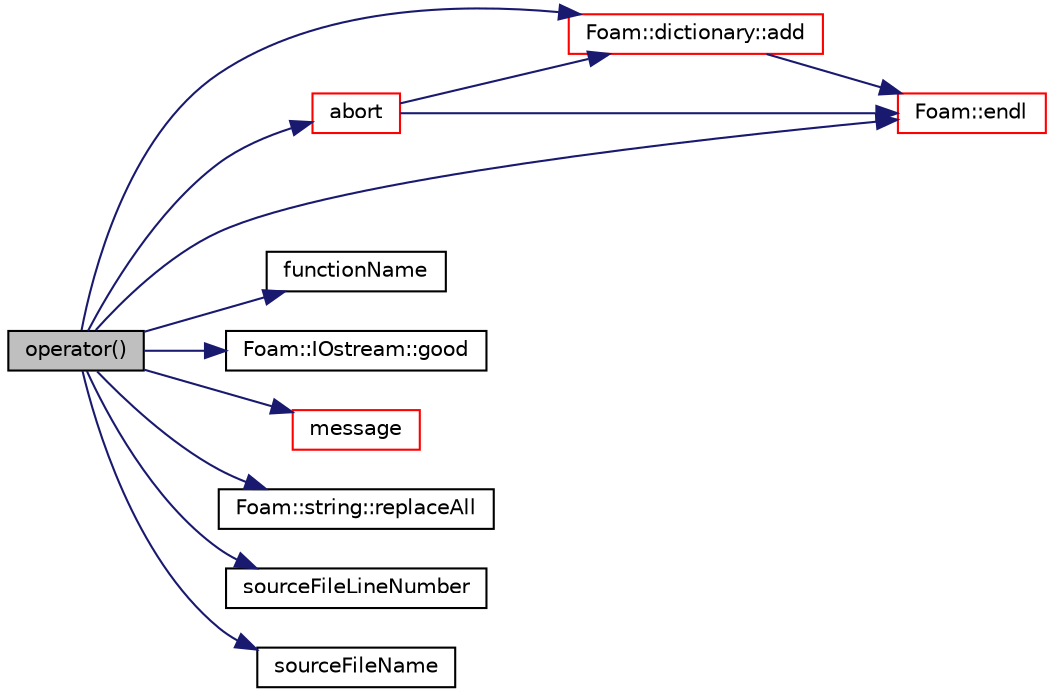 digraph "operator()"
{
  bgcolor="transparent";
  edge [fontname="Helvetica",fontsize="10",labelfontname="Helvetica",labelfontsize="10"];
  node [fontname="Helvetica",fontsize="10",shape=record];
  rankdir="LR";
  Node1 [label="operator()",height=0.2,width=0.4,color="black", fillcolor="grey75", style="filled", fontcolor="black"];
  Node1 -> Node2 [color="midnightblue",fontsize="10",style="solid",fontname="Helvetica"];
  Node2 [label="abort",height=0.2,width=0.4,color="red",URL="$a00684.html#ac54f53dc342019e8db34f4aa581a5792",tooltip="Abort : used to stop code for fatal errors. "];
  Node2 -> Node3 [color="midnightblue",fontsize="10",style="solid",fontname="Helvetica"];
  Node3 [label="Foam::dictionary::add",height=0.2,width=0.4,color="red",URL="$a00530.html#ac2ddcab42322c8d8af5e5830ab4d431b",tooltip="Add a new entry. "];
  Node3 -> Node4 [color="midnightblue",fontsize="10",style="solid",fontname="Helvetica"];
  Node4 [label="Foam::endl",height=0.2,width=0.4,color="red",URL="$a10974.html#a2db8fe02a0d3909e9351bb4275b23ce4",tooltip="Add newline and flush stream. "];
  Node2 -> Node4 [color="midnightblue",fontsize="10",style="solid",fontname="Helvetica"];
  Node1 -> Node3 [color="midnightblue",fontsize="10",style="solid",fontname="Helvetica"];
  Node1 -> Node4 [color="midnightblue",fontsize="10",style="solid",fontname="Helvetica"];
  Node1 -> Node5 [color="midnightblue",fontsize="10",style="solid",fontname="Helvetica"];
  Node5 [label="functionName",height=0.2,width=0.4,color="black",URL="$a00684.html#a31d3076007182696c6efe34d0bc186c1"];
  Node1 -> Node6 [color="midnightblue",fontsize="10",style="solid",fontname="Helvetica"];
  Node6 [label="Foam::IOstream::good",height=0.2,width=0.4,color="black",URL="$a01203.html#ad2e41c8280b6cdf93d39e1135d2abdf7",tooltip="Return true if next operation might succeed. "];
  Node1 -> Node7 [color="midnightblue",fontsize="10",style="solid",fontname="Helvetica"];
  Node7 [label="message",height=0.2,width=0.4,color="red",URL="$a00684.html#ab3fca5e1d785173a7172306993979dc4"];
  Node1 -> Node8 [color="midnightblue",fontsize="10",style="solid",fontname="Helvetica"];
  Node8 [label="Foam::string::replaceAll",height=0.2,width=0.4,color="black",URL="$a02529.html#a0bf334fda5b33d81c4467472af37dcca",tooltip="Replace all occurences of sub-string oldStr with newStr. "];
  Node1 -> Node9 [color="midnightblue",fontsize="10",style="solid",fontname="Helvetica"];
  Node9 [label="sourceFileLineNumber",height=0.2,width=0.4,color="black",URL="$a00684.html#a93a44c924c66f5d8117aabfe117da7b7"];
  Node1 -> Node10 [color="midnightblue",fontsize="10",style="solid",fontname="Helvetica"];
  Node10 [label="sourceFileName",height=0.2,width=0.4,color="black",URL="$a00684.html#a5640f2429df51f0923a0793fdc1d0364"];
}
